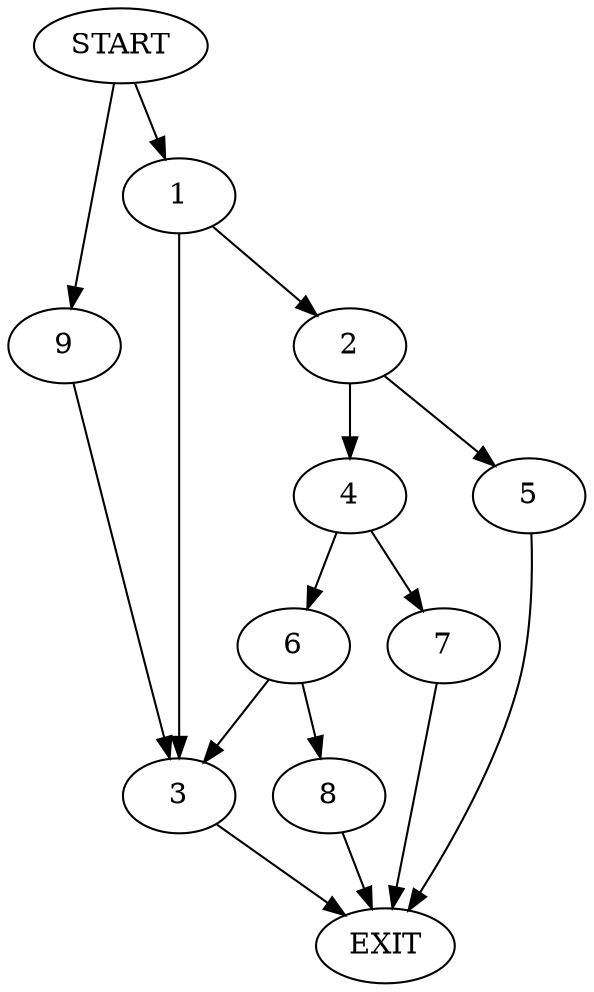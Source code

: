 digraph {
0 [label="START"]
10 [label="EXIT"]
0 -> 1
1 -> 2
1 -> 3
2 -> 4
2 -> 5
3 -> 10
5 -> 10
4 -> 6
4 -> 7
7 -> 10
6 -> 8
6 -> 3
8 -> 10
0 -> 9
9 -> 3
}
